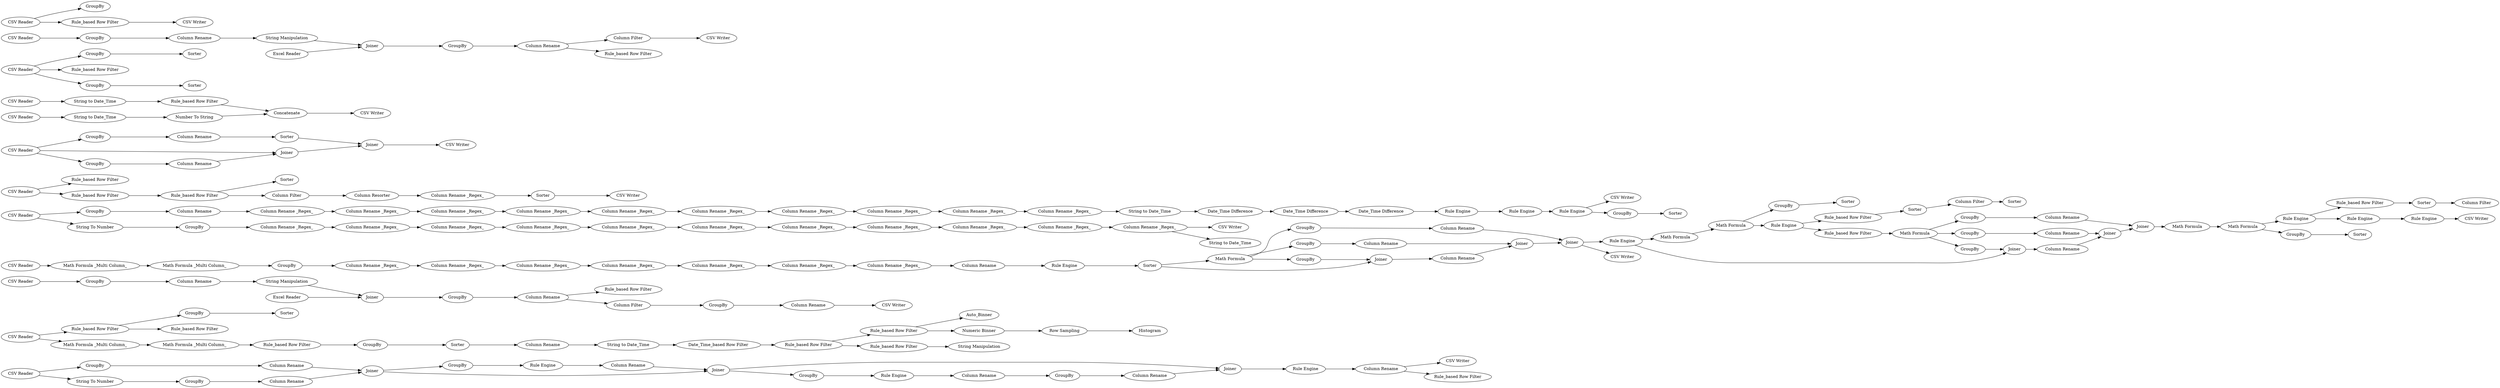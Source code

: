 digraph {
	"6871378389183539850_336" [label="CSV Writer"]
	"6871378389183539850_296" [label=Histogram]
	"6871378389183539850_320" [label="Column Rename"]
	"6871378389183539850_198" [label="Rule_based Row Filter"]
	"6871378389183539850_325" [label="Rule Engine"]
	"6871378389183539850_142" [label="Rule_based Row Filter"]
	"6871378389183539850_140" [label=GroupBy]
	"6871378389183539850_159" [label="Column Rename"]
	"6871378389183539850_111" [label="Column Rename"]
	"6871378389183539850_313" [label="Column Rename"]
	"6871378389183539850_283" [label="Rule_based Row Filter"]
	"6871378389183539850_166" [label="Rule Engine"]
	"6871378389183539850_174" [label=Sorter]
	"6871378389183539850_299" [label="CSV Reader"]
	"6871378389183539850_323" [label=GroupBy]
	"6871378389183539850_309" [label="Number To String"]
	"6871378389183539850_176" [label=Sorter]
	"6871378389183539850_109" [label=GroupBy]
	"6871378389183539850_192" [label=Joiner]
	"6871378389183539850_259" [label=Sorter]
	"6871378389183539850_248" [label="Column Rename _Regex_"]
	"6871378389183539850_263" [label=GroupBy]
	"6871378389183539850_135" [label="Rule_based Row Filter"]
	"6871378389183539850_165" [label="Column Rename _Regex_"]
	"6871378389183539850_218" [label="CSV Writer"]
	"6871378389183539850_331" [label=Joiner]
	"6871378389183539850_148" [label="Math Formula"]
	"6871378389183539850_171" [label="Column Filter"]
	"6871378389183539850_252" [label="Column Rename _Regex_"]
	"6871378389183539850_133" [label="Rule Engine"]
	"6871378389183539850_310" [label="CSV Writer"]
	"6871378389183539850_261" [label="Rule_based Row Filter"]
	"6871378389183539850_301" [label="Column Rename"]
	"6871378389183539850_132" [label="Math Formula"]
	"6871378389183539850_330" [label=GroupBy]
	"6871378389183539850_324" [label="Column Rename"]
	"6871378389183539850_321" [label="Column Rename"]
	"6871378389183539850_138" [label="Rule Engine"]
	"6871378389183539850_265" [label="String to Date_Time"]
	"6871378389183539850_326" [label=Joiner]
	"6871378389183539850_145" [label=GroupBy]
	"6871378389183539850_216" [label="Column Rename _Regex_"]
	"6871378389183539850_105" [label="Math Formula"]
	"6871378389183539850_232" [label="Column Filter"]
	"6871378389183539850_335" [label="Rule Engine"]
	"6871378389183539850_235" [label="CSV Writer"]
	"6871378389183539850_194" [label="Column Filter"]
	"6871378389183539850_163" [label="Rule Engine"]
	"6871378389183539850_137" [label="Column Filter"]
	"6871378389183539850_295" [label="Rule_based Row Filter"]
	"6871378389183539850_289" [label="String Manipulation"]
	"6871378389183539850_282" [label="Rule_based Row Filter"]
	"6871378389183539850_319" [label=GroupBy]
	"6871378389183539850_139" [label=Sorter]
	"6871378389183539850_250" [label="Column Rename _Regex_"]
	"6871378389183539850_151" [label="Math Formula"]
	"6871378389183539850_178" [label=GroupBy]
	"6871378389183539850_305" [label="Column Rename"]
	"6871378389183539850_237" [label=Concatenate]
	"6871378389183539850_258" [label=GroupBy]
	"6871378389183539850_129" [label="CSV Reader"]
	"6871378389183539850_315" [label="String to Date_Time"]
	"6871378389183539850_285" [label="Date_Time_based Row Filter"]
	"6871378389183539850_306" [label=Sorter]
	"6871378389183539850_288" [label="Column Rename"]
	"6871378389183539850_114" [label=Joiner]
	"6871378389183539850_254" [label="Column Rename _Regex_"]
	"6871378389183539850_217" [label="Column Rename _Regex_"]
	"6871378389183539850_242" [label="Column Rename"]
	"6871378389183539850_131" [label="CSV Writer"]
	"6871378389183539850_329" [label="Column Rename"]
	"6871378389183539850_158" [label=Joiner]
	"6871378389183539850_146" [label="Column Rename"]
	"6871378389183539850_168" [label="Rule_based Row Filter"]
	"6871378389183539850_234" [label="Rule_based Row Filter"]
	"6871378389183539850_149" [label=Joiner]
	"6871378389183539850_97" [label="Column Rename _Regex_"]
	"6871378389183539850_211" [label="Column Rename _Regex_"]
	"6871378389183539850_316" [label="CSV Reader"]
	"6871378389183539850_264" [label="Rule_based Row Filter"]
	"6871378389183539850_332" [label="Column Rename"]
	"6871378389183539850_245" [label="Column Rename _Regex_"]
	"6871378389183539850_110" [label=GroupBy]
	"6871378389183539850_227" [label="Column Rename"]
	"6871378389183539850_156" [label="Rule Engine"]
	"6871378389183539850_251" [label="Column Rename _Regex_"]
	"6871378389183539850_117" [label="Rule Engine"]
	"6871378389183539850_253" [label="Column Rename _Regex_"]
	"6871378389183539850_284" [label="String to Date_Time"]
	"6871378389183539850_297" [label="Rule_based Row Filter"]
	"6871378389183539850_228" [label="CSV Writer"]
	"6871378389183539850_107" [label="Column Rename"]
	"6871378389183539850_141" [label=Sorter]
	"6871378389183539850_328" [label="Rule Engine"]
	"6871378389183539850_160" [label="Column Filter"]
	"6871378389183539850_243" [label=GroupBy]
	"6871378389183539850_106" [label=Joiner]
	"6871378389183539850_89" [label="CSV Reader"]
	"6871378389183539850_172" [label="Column Resorter"]
	"6871378389183539850_193" [label="String Manipulation"]
	"6871378389183539850_247" [label="Column Rename _Regex_"]
	"6871378389183539850_307" [label=Joiner]
	"6871378389183539850_98" [label="Column Rename _Regex_"]
	"6871378389183539850_206" [label="Column Rename _Regex_"]
	"6871378389183539850_241" [label=GroupBy]
	"6871378389183539850_225" [label="String Manipulation"]
	"6871378389183539850_224" [label=Joiner]
	"6871378389183539850_99" [label="Column Rename _Regex_"]
	"6871378389183539850_214" [label="Date_Time Difference"]
	"6871378389183539850_112" [label="Column Rename"]
	"6871378389183539850_209" [label="Column Rename _Regex_"]
	"6871378389183539850_255" [label="CSV Reader"]
	"6871378389183539850_123" [label="CSV Writer"]
	"6871378389183539850_238" [label="CSV Reader"]
	"6871378389183539850_162" [label="CSV Writer"]
	"6871378389183539850_100" [label="Column Rename"]
	"6871378389183539850_147" [label=Sorter]
	"6871378389183539850_322" [label=Joiner]
	"6871378389183539850_327" [label=GroupBy]
	"6871378389183539850_203" [label="CSV Reader"]
	"6871378389183539850_118" [label="Math Formula _Multi Column_"]
	"6871378389183539850_221" [label="Rule Engine"]
	"6871378389183539850_312" [label=Sorter]
	"6871378389183539850_220" [label="Rule Engine"]
	"6871378389183539850_155" [label=GroupBy]
	"6871378389183539850_287" [label=Sorter]
	"6871378389183539850_126" [label=GroupBy]
	"6871378389183539850_219" [label="Rule Engine"]
	"6871378389183539850_246" [label="Column Rename _Regex_"]
	"6871378389183539850_334" [label="Column Rename"]
	"6871378389183539850_260" [label="Rule_based Row Filter"]
	"6871378389183539850_207" [label="Column Rename _Regex_"]
	"6871378389183539850_292" [label="Row Sampling"]
	"6871378389183539850_314" [label="Column Rename _Regex_"]
	"6871378389183539850_222" [label="CSV Reader"]
	"6871378389183539850_196" [label=GroupBy]
	"6871378389183539850_144" [label=Sorter]
	"6871378389183539850_191" [label="Excel Reader"]
	"6871378389183539850_103" [label=GroupBy]
	"6871378389183539850_291" [label="Math Formula _Multi Column_"]
	"6871378389183539850_204" [label="Column Rename _Regex_"]
	"6871378389183539850_161" [label=GroupBy]
	"6871378389183539850_333" [label="Rule_based Row Filter"]
	"6871378389183539850_175" [label="CSV Writer"]
	"6871378389183539850_262" [label=Sorter]
	"6871378389183539850_249" [label="Column Rename _Regex_"]
	"6871378389183539850_96" [label="Column Rename _Regex_"]
	"6871378389183539850_230" [label="Rule_based Row Filter"]
	"6871378389183539850_177" [label="CSV Reader"]
	"6871378389183539850_208" [label="Column Rename _Regex_"]
	"6871378389183539850_244" [label="String To Number"]
	"6871378389183539850_95" [label="Column Rename _Regex_"]
	"6871378389183539850_212" [label="Date_Time Difference"]
	"6871378389183539850_136" [label=Sorter]
	"6871378389183539850_303" [label="CSV Writer"]
	"6871378389183539850_337" [label=GroupBy]
	"6871378389183539850_294" [label=Auto_Binner]
	"6871378389183539850_236" [label="CSV Reader"]
	"6871378389183539850_167" [label="CSV Reader"]
	"6871378389183539850_101" [label=Sorter]
	"6871378389183539850_311" [label=GroupBy]
	"6871378389183539850_205" [label="Column Rename _Regex_"]
	"6871378389183539850_134" [label="Math Formula"]
	"6871378389183539850_317" [label="String To Number"]
	"6871378389183539850_210" [label="Column Rename _Regex_"]
	"6871378389183539850_164" [label="Math Formula _Multi Column_"]
	"6871378389183539850_231" [label="Column Rename"]
	"6871378389183539850_90" [label=GroupBy]
	"6871378389183539850_318" [label=GroupBy]
	"6871378389183539850_153" [label="Math Formula"]
	"6871378389183539850_213" [label="String to Date_Time"]
	"6871378389183539850_197" [label="Column Rename"]
	"6871378389183539850_276" [label="String to Date_Time"]
	"6871378389183539850_256" [label=GroupBy]
	"6871378389183539850_154" [label="Column Rename"]
	"6871378389183539850_173" [label="Column Rename _Regex_"]
	"6871378389183539850_130" [label="Rule_based Row Filter"]
	"6871378389183539850_223" [label="Excel Reader"]
	"6871378389183539850_304" [label=GroupBy]
	"6871378389183539850_290" [label="Math Formula _Multi Column_"]
	"6871378389183539850_293" [label="Numeric Binner"]
	"6871378389183539850_150" [label=Joiner]
	"6871378389183539850_229" [label=GroupBy]
	"6871378389183539850_257" [label=Sorter]
	"6871378389183539850_152" [label=GroupBy]
	"6871378389183539850_226" [label=GroupBy]
	"6871378389183539850_169" [label="Rule_based Row Filter"]
	"6871378389183539850_157" [label="Rule_based Row Filter"]
	"6871378389183539850_170" [label="Rule_based Row Filter"]
	"6871378389183539850_215" [label="Date_Time Difference"]
	"6871378389183539850_94" [label="Column Rename _Regex_"]
	"6871378389183539850_113" [label=Joiner]
	"6871378389183539850_302" [label=Joiner]
	"6871378389183539850_128" [label="Column Rename"]
	"6871378389183539850_308" [label="CSV Reader"]
	"6871378389183539850_300" [label=GroupBy]
	"6871378389183539850_286" [label=GroupBy]
	"6871378389183539850_115" [label="CSV Writer"]
	"6871378389183539850_173" -> "6871378389183539850_174"
	"6871378389183539850_308" -> "6871378389183539850_290"
	"6871378389183539850_332" -> "6871378389183539850_331"
	"6871378389183539850_207" -> "6871378389183539850_211"
	"6871378389183539850_111" -> "6871378389183539850_113"
	"6871378389183539850_117" -> "6871378389183539850_101"
	"6871378389183539850_142" -> "6871378389183539850_153"
	"6871378389183539850_191" -> "6871378389183539850_192"
	"6871378389183539850_163" -> "6871378389183539850_166"
	"6871378389183539850_164" -> "6871378389183539850_90"
	"6871378389183539850_103" -> "6871378389183539850_106"
	"6871378389183539850_151" -> "6871378389183539850_152"
	"6871378389183539850_232" -> "6871378389183539850_228"
	"6871378389183539850_247" -> "6871378389183539850_248"
	"6871378389183539850_193" -> "6871378389183539850_192"
	"6871378389183539850_299" -> "6871378389183539850_302"
	"6871378389183539850_256" -> "6871378389183539850_257"
	"6871378389183539850_255" -> "6871378389183539850_256"
	"6871378389183539850_158" -> "6871378389183539850_148"
	"6871378389183539850_132" -> "6871378389183539850_140"
	"6871378389183539850_215" -> "6871378389183539850_219"
	"6871378389183539850_314" -> "6871378389183539850_251"
	"6871378389183539850_255" -> "6871378389183539850_258"
	"6871378389183539850_334" -> "6871378389183539850_333"
	"6871378389183539850_250" -> "6871378389183539850_314"
	"6871378389183539850_327" -> "6871378389183539850_328"
	"6871378389183539850_112" -> "6871378389183539850_114"
	"6871378389183539850_155" -> "6871378389183539850_149"
	"6871378389183539850_302" -> "6871378389183539850_307"
	"6871378389183539850_324" -> "6871378389183539850_326"
	"6871378389183539850_219" -> "6871378389183539850_220"
	"6871378389183539850_204" -> "6871378389183539850_205"
	"6871378389183539850_140" -> "6871378389183539850_141"
	"6871378389183539850_283" -> "6871378389183539850_282"
	"6871378389183539850_237" -> "6871378389183539850_235"
	"6871378389183539850_308" -> "6871378389183539850_261"
	"6871378389183539850_306" -> "6871378389183539850_307"
	"6871378389183539850_169" -> "6871378389183539850_176"
	"6871378389183539850_167" -> "6871378389183539850_170"
	"6871378389183539850_244" -> "6871378389183539850_243"
	"6871378389183539850_153" -> "6871378389183539850_145"
	"6871378389183539850_134" -> "6871378389183539850_132"
	"6871378389183539850_90" -> "6871378389183539850_94"
	"6871378389183539850_105" -> "6871378389183539850_103"
	"6871378389183539850_276" -> "6871378389183539850_309"
	"6871378389183539850_171" -> "6871378389183539850_172"
	"6871378389183539850_110" -> "6871378389183539850_112"
	"6871378389183539850_319" -> "6871378389183539850_321"
	"6871378389183539850_109" -> "6871378389183539850_111"
	"6871378389183539850_132" -> "6871378389183539850_133"
	"6871378389183539850_320" -> "6871378389183539850_322"
	"6871378389183539850_214" -> "6871378389183539850_215"
	"6871378389183539850_118" -> "6871378389183539850_164"
	"6871378389183539850_330" -> "6871378389183539850_332"
	"6871378389183539850_252" -> "6871378389183539850_253"
	"6871378389183539850_286" -> "6871378389183539850_287"
	"6871378389183539850_192" -> "6871378389183539850_196"
	"6871378389183539850_231" -> "6871378389183539850_232"
	"6871378389183539850_287" -> "6871378389183539850_288"
	"6871378389183539850_322" -> "6871378389183539850_323"
	"6871378389183539850_291" -> "6871378389183539850_297"
	"6871378389183539850_295" -> "6871378389183539850_294"
	"6871378389183539850_307" -> "6871378389183539850_303"
	"6871378389183539850_328" -> "6871378389183539850_329"
	"6871378389183539850_169" -> "6871378389183539850_171"
	"6871378389183539850_299" -> "6871378389183539850_304"
	"6871378389183539850_241" -> "6871378389183539850_242"
	"6871378389183539850_231" -> "6871378389183539850_230"
	"6871378389183539850_242" -> "6871378389183539850_123"
	"6871378389183539850_177" -> "6871378389183539850_244"
	"6871378389183539850_334" -> "6871378389183539850_336"
	"6871378389183539850_153" -> "6871378389183539850_161"
	"6871378389183539850_316" -> "6871378389183539850_319"
	"6871378389183539850_223" -> "6871378389183539850_224"
	"6871378389183539850_100" -> "6871378389183539850_117"
	"6871378389183539850_253" -> "6871378389183539850_254"
	"6871378389183539850_177" -> "6871378389183539850_178"
	"6871378389183539850_229" -> "6871378389183539850_227"
	"6871378389183539850_318" -> "6871378389183539850_320"
	"6871378389183539850_99" -> "6871378389183539850_100"
	"6871378389183539850_213" -> "6871378389183539850_212"
	"6871378389183539850_251" -> "6871378389183539850_252"
	"6871378389183539850_145" -> "6871378389183539850_159"
	"6871378389183539850_258" -> "6871378389183539850_259"
	"6871378389183539850_167" -> "6871378389183539850_168"
	"6871378389183539850_293" -> "6871378389183539850_292"
	"6871378389183539850_285" -> "6871378389183539850_283"
	"6871378389183539850_236" -> "6871378389183539850_265"
	"6871378389183539850_136" -> "6871378389183539850_137"
	"6871378389183539850_101" -> "6871378389183539850_106"
	"6871378389183539850_212" -> "6871378389183539850_214"
	"6871378389183539850_156" -> "6871378389183539850_163"
	"6871378389183539850_313" -> "6871378389183539850_204"
	"6871378389183539850_317" -> "6871378389183539850_318"
	"6871378389183539850_238" -> "6871378389183539850_276"
	"6871378389183539850_165" -> "6871378389183539850_96"
	"6871378389183539850_325" -> "6871378389183539850_324"
	"6871378389183539850_220" -> "6871378389183539850_221"
	"6871378389183539850_95" -> "6871378389183539850_98"
	"6871378389183539850_151" -> "6871378389183539850_156"
	"6871378389183539850_89" -> "6871378389183539850_118"
	"6871378389183539850_153" -> "6871378389183539850_155"
	"6871378389183539850_299" -> "6871378389183539850_300"
	"6871378389183539850_261" -> "6871378389183539850_263"
	"6871378389183539850_101" -> "6871378389183539850_105"
	"6871378389183539850_221" -> "6871378389183539850_311"
	"6871378389183539850_254" -> "6871378389183539850_310"
	"6871378389183539850_261" -> "6871378389183539850_264"
	"6871378389183539850_288" -> "6871378389183539850_284"
	"6871378389183539850_154" -> "6871378389183539850_150"
	"6871378389183539850_137" -> "6871378389183539850_139"
	"6871378389183539850_326" -> "6871378389183539850_331"
	"6871378389183539850_297" -> "6871378389183539850_286"
	"6871378389183539850_96" -> "6871378389183539850_97"
	"6871378389183539850_234" -> "6871378389183539850_237"
	"6871378389183539850_321" -> "6871378389183539850_322"
	"6871378389183539850_246" -> "6871378389183539850_247"
	"6871378389183539850_335" -> "6871378389183539850_334"
	"6871378389183539850_300" -> "6871378389183539850_301"
	"6871378389183539850_227" -> "6871378389183539850_225"
	"6871378389183539850_144" -> "6871378389183539850_160"
	"6871378389183539850_150" -> "6871378389183539850_158"
	"6871378389183539850_197" -> "6871378389183539850_194"
	"6871378389183539850_133" -> "6871378389183539850_135"
	"6871378389183539850_114" -> "6871378389183539850_115"
	"6871378389183539850_105" -> "6871378389183539850_109"
	"6871378389183539850_196" -> "6871378389183539850_197"
	"6871378389183539850_245" -> "6871378389183539850_246"
	"6871378389183539850_161" -> "6871378389183539850_146"
	"6871378389183539850_170" -> "6871378389183539850_169"
	"6871378389183539850_107" -> "6871378389183539850_113"
	"6871378389183539850_217" -> "6871378389183539850_208"
	"6871378389183539850_129" -> "6871378389183539850_130"
	"6871378389183539850_304" -> "6871378389183539850_305"
	"6871378389183539850_166" -> "6871378389183539850_162"
	"6871378389183539850_209" -> "6871378389183539850_210"
	"6871378389183539850_326" -> "6871378389183539850_327"
	"6871378389183539850_194" -> "6871378389183539850_241"
	"6871378389183539850_263" -> "6871378389183539850_262"
	"6871378389183539850_94" -> "6871378389183539850_95"
	"6871378389183539850_97" -> "6871378389183539850_99"
	"6871378389183539850_316" -> "6871378389183539850_317"
	"6871378389183539850_225" -> "6871378389183539850_224"
	"6871378389183539850_105" -> "6871378389183539850_110"
	"6871378389183539850_282" -> "6871378389183539850_289"
	"6871378389183539850_295" -> "6871378389183539850_293"
	"6871378389183539850_301" -> "6871378389183539850_302"
	"6871378389183539850_205" -> "6871378389183539850_206"
	"6871378389183539850_126" -> "6871378389183539850_128"
	"6871378389183539850_305" -> "6871378389183539850_306"
	"6871378389183539850_211" -> "6871378389183539850_216"
	"6871378389183539850_322" -> "6871378389183539850_326"
	"6871378389183539850_216" -> "6871378389183539850_217"
	"6871378389183539850_292" -> "6871378389183539850_296"
	"6871378389183539850_203" -> "6871378389183539850_126"
	"6871378389183539850_311" -> "6871378389183539850_312"
	"6871378389183539850_159" -> "6871378389183539850_158"
	"6871378389183539850_156" -> "6871378389183539850_157"
	"6871378389183539850_210" -> "6871378389183539850_213"
	"6871378389183539850_283" -> "6871378389183539850_295"
	"6871378389183539850_254" -> "6871378389183539850_315"
	"6871378389183539850_152" -> "6871378389183539850_147"
	"6871378389183539850_128" -> "6871378389183539850_193"
	"6871378389183539850_329" -> "6871378389183539850_330"
	"6871378389183539850_284" -> "6871378389183539850_285"
	"6871378389183539850_114" -> "6871378389183539850_138"
	"6871378389183539850_290" -> "6871378389183539850_291"
	"6871378389183539850_146" -> "6871378389183539850_150"
	"6871378389183539850_309" -> "6871378389183539850_237"
	"6871378389183539850_106" -> "6871378389183539850_107"
	"6871378389183539850_206" -> "6871378389183539850_207"
	"6871378389183539850_249" -> "6871378389183539850_250"
	"6871378389183539850_222" -> "6871378389183539850_229"
	"6871378389183539850_149" -> "6871378389183539850_154"
	"6871378389183539850_172" -> "6871378389183539850_173"
	"6871378389183539850_221" -> "6871378389183539850_218"
	"6871378389183539850_174" -> "6871378389183539850_175"
	"6871378389183539850_133" -> "6871378389183539850_142"
	"6871378389183539850_197" -> "6871378389183539850_198"
	"6871378389183539850_138" -> "6871378389183539850_149"
	"6871378389183539850_138" -> "6871378389183539850_134"
	"6871378389183539850_135" -> "6871378389183539850_136"
	"6871378389183539850_208" -> "6871378389183539850_209"
	"6871378389183539850_248" -> "6871378389183539850_249"
	"6871378389183539850_265" -> "6871378389183539850_234"
	"6871378389183539850_113" -> "6871378389183539850_114"
	"6871378389183539850_226" -> "6871378389183539850_231"
	"6871378389183539850_323" -> "6871378389183539850_325"
	"6871378389183539850_243" -> "6871378389183539850_245"
	"6871378389183539850_157" -> "6871378389183539850_144"
	"6871378389183539850_130" -> "6871378389183539850_131"
	"6871378389183539850_129" -> "6871378389183539850_337"
	"6871378389183539850_331" -> "6871378389183539850_335"
	"6871378389183539850_148" -> "6871378389183539850_151"
	"6871378389183539850_178" -> "6871378389183539850_313"
	"6871378389183539850_255" -> "6871378389183539850_260"
	"6871378389183539850_98" -> "6871378389183539850_165"
	"6871378389183539850_224" -> "6871378389183539850_226"
	rankdir=LR
}
